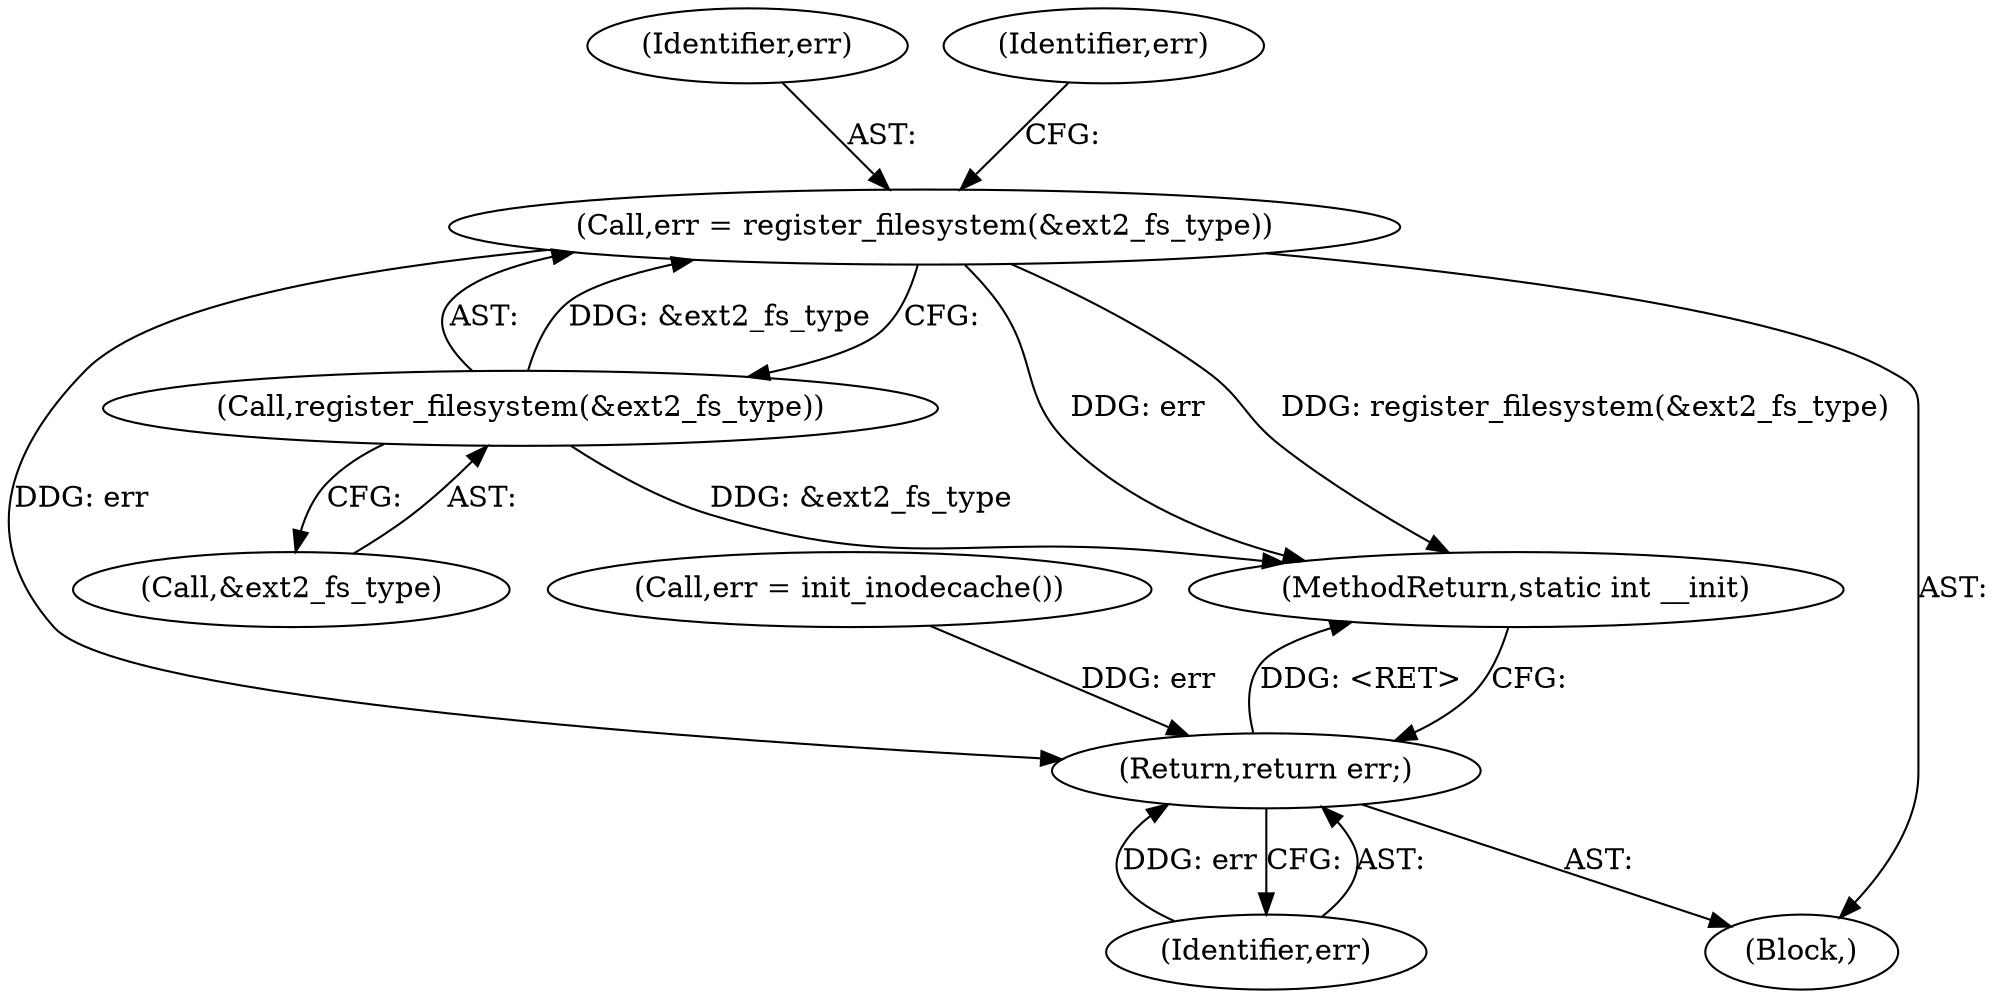 digraph "0_linux_be0726d33cb8f411945884664924bed3cb8c70ee_2@API" {
"1000117" [label="(Call,err = register_filesystem(&ext2_fs_type))"];
"1000119" [label="(Call,register_filesystem(&ext2_fs_type))"];
"1000131" [label="(Return,return err;)"];
"1000120" [label="(Call,&ext2_fs_type)"];
"1000131" [label="(Return,return err;)"];
"1000111" [label="(Call,err = init_inodecache())"];
"1000119" [label="(Call,register_filesystem(&ext2_fs_type))"];
"1000117" [label="(Call,err = register_filesystem(&ext2_fs_type))"];
"1000102" [label="(Block,)"];
"1000118" [label="(Identifier,err)"];
"1000133" [label="(MethodReturn,static int __init)"];
"1000132" [label="(Identifier,err)"];
"1000123" [label="(Identifier,err)"];
"1000117" -> "1000102"  [label="AST: "];
"1000117" -> "1000119"  [label="CFG: "];
"1000118" -> "1000117"  [label="AST: "];
"1000119" -> "1000117"  [label="AST: "];
"1000123" -> "1000117"  [label="CFG: "];
"1000117" -> "1000133"  [label="DDG: err"];
"1000117" -> "1000133"  [label="DDG: register_filesystem(&ext2_fs_type)"];
"1000119" -> "1000117"  [label="DDG: &ext2_fs_type"];
"1000117" -> "1000131"  [label="DDG: err"];
"1000119" -> "1000120"  [label="CFG: "];
"1000120" -> "1000119"  [label="AST: "];
"1000119" -> "1000133"  [label="DDG: &ext2_fs_type"];
"1000131" -> "1000102"  [label="AST: "];
"1000131" -> "1000132"  [label="CFG: "];
"1000132" -> "1000131"  [label="AST: "];
"1000133" -> "1000131"  [label="CFG: "];
"1000131" -> "1000133"  [label="DDG: <RET>"];
"1000132" -> "1000131"  [label="DDG: err"];
"1000111" -> "1000131"  [label="DDG: err"];
}
